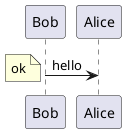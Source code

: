 {
  "sha1": "514rzd0axxg9ym0jmiklozi5kia4jnk",
  "insertion": {
    "when": "2024-05-30T20:48:20.630Z",
    "user": "plantuml@gmail.com"
  }
}
@startuml

Bob -> Alice : hello
note left: ok

@enduml
